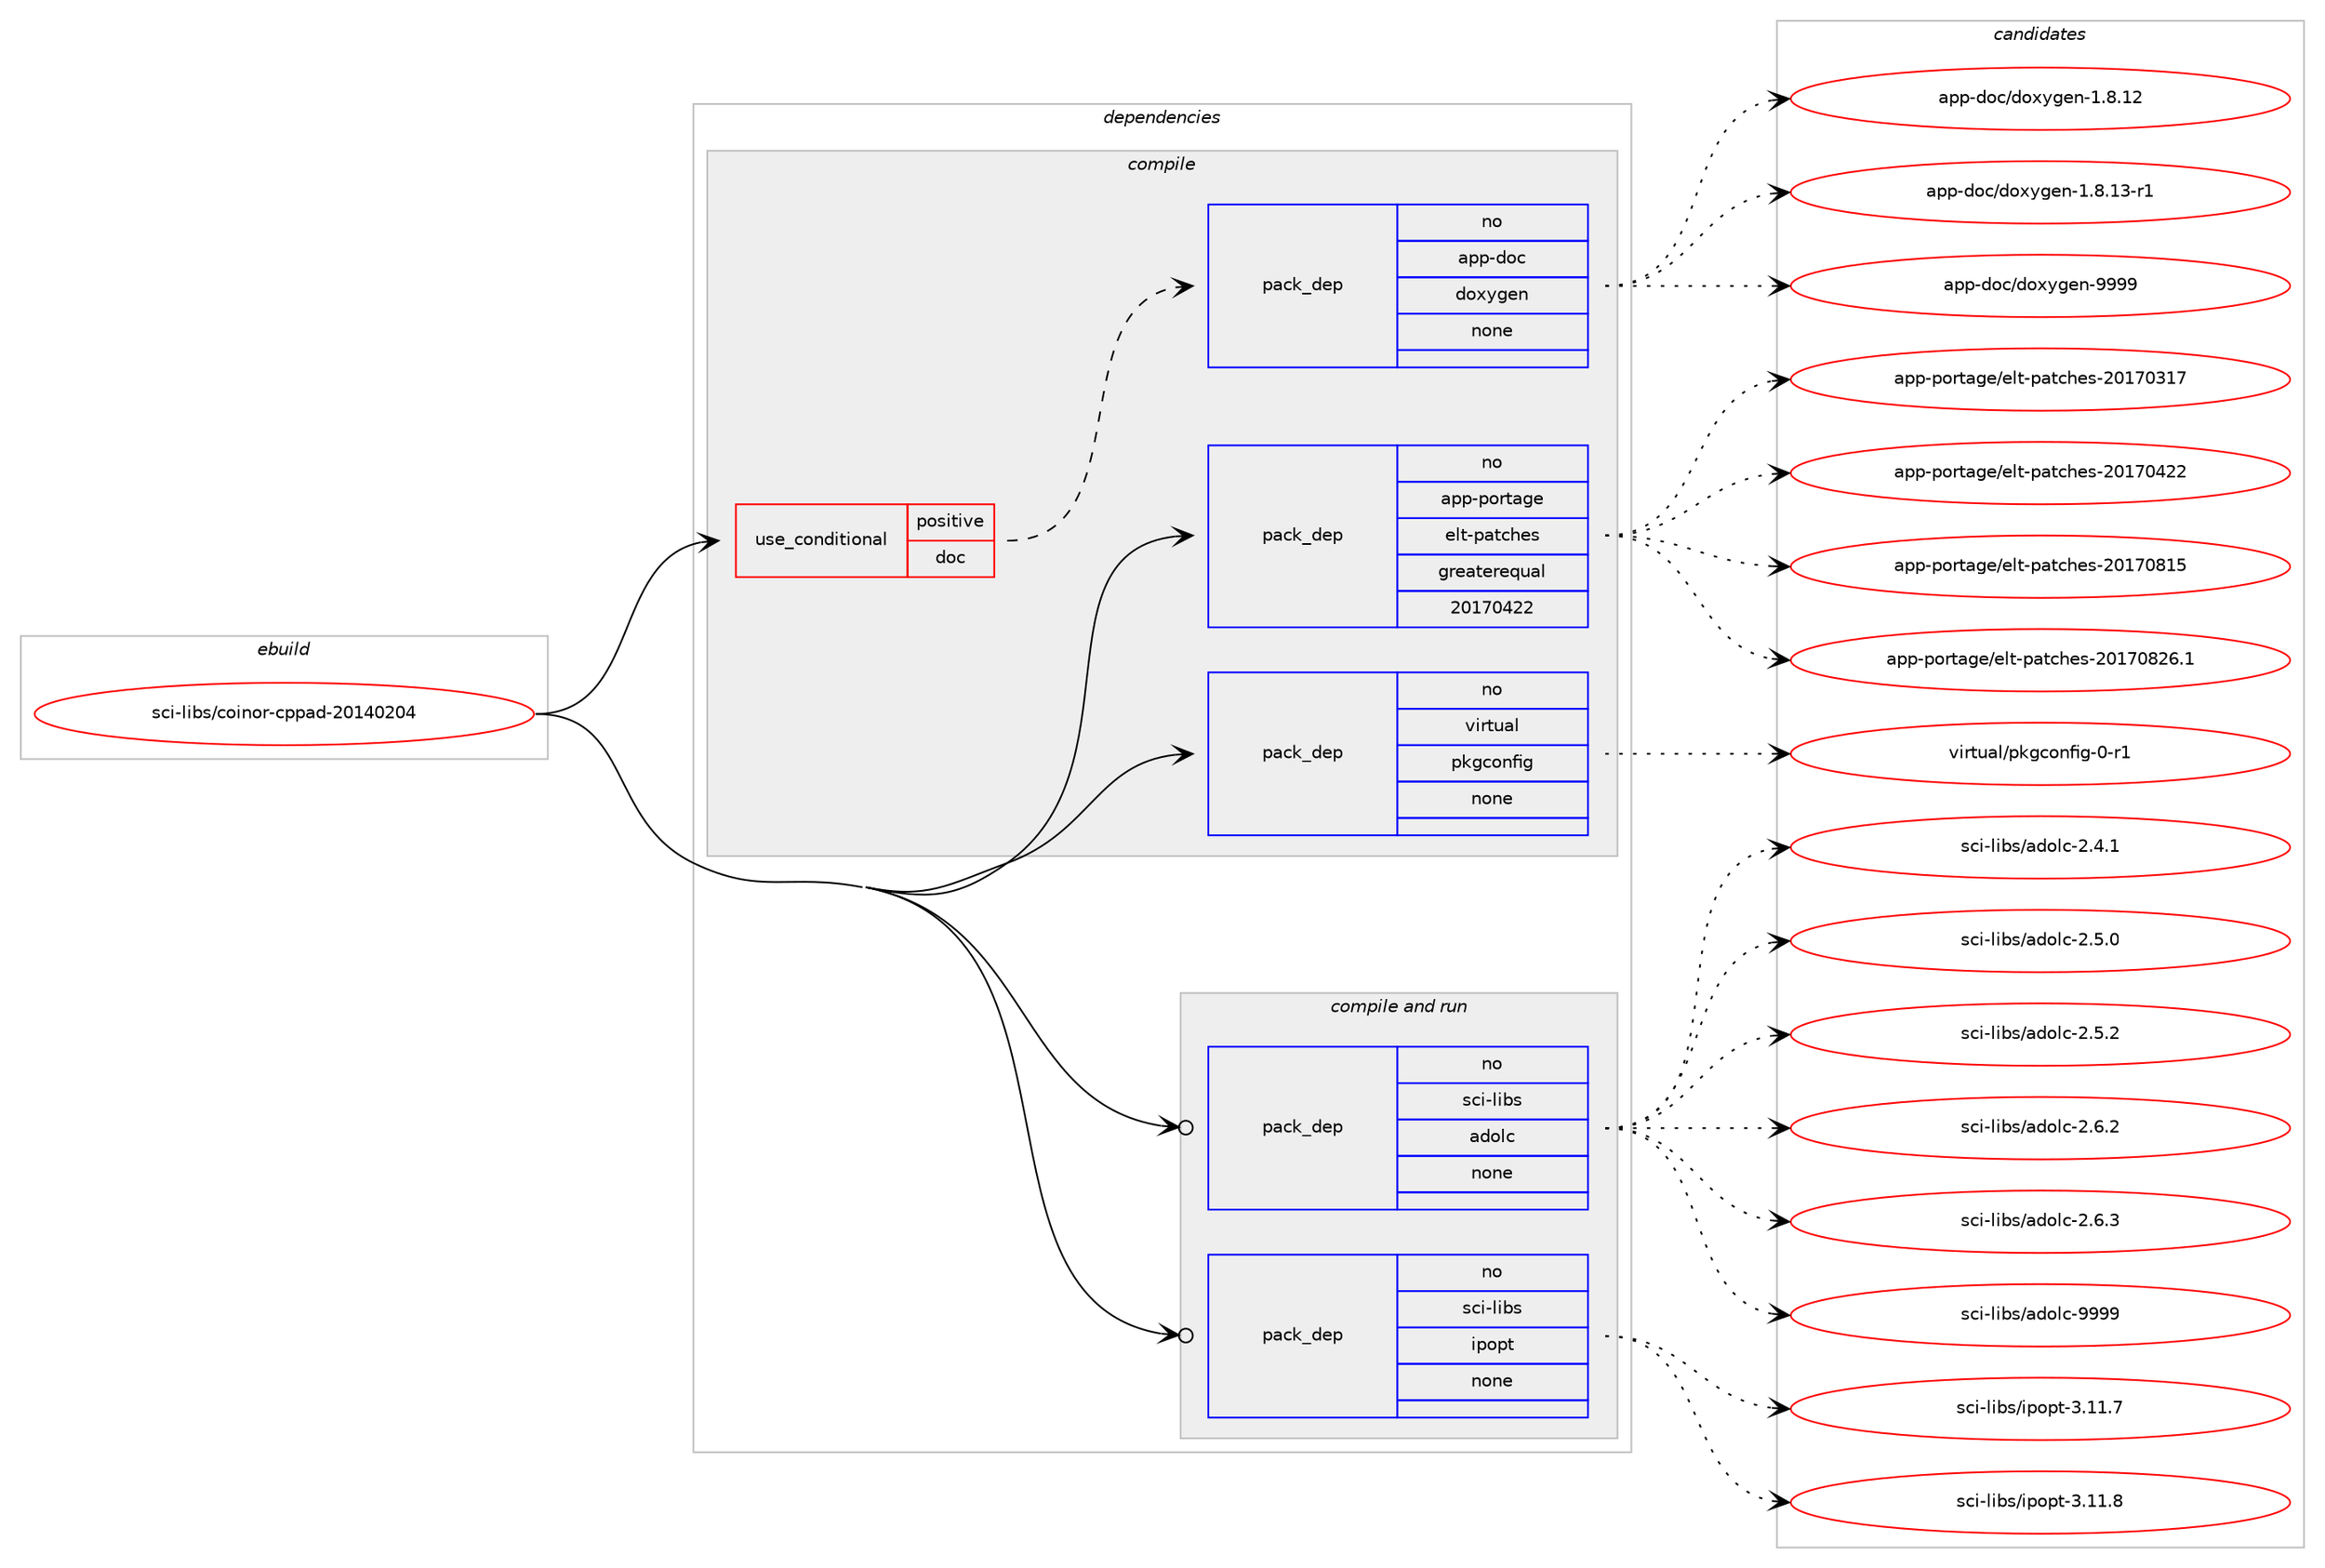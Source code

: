 digraph prolog {

# *************
# Graph options
# *************

newrank=true;
concentrate=true;
compound=true;
graph [rankdir=LR,fontname=Helvetica,fontsize=10,ranksep=1.5];#, ranksep=2.5, nodesep=0.2];
edge  [arrowhead=vee];
node  [fontname=Helvetica,fontsize=10];

# **********
# The ebuild
# **********

subgraph cluster_leftcol {
color=gray;
rank=same;
label=<<i>ebuild</i>>;
id [label="sci-libs/coinor-cppad-20140204", color=red, width=4, href="../sci-libs/coinor-cppad-20140204.svg"];
}

# ****************
# The dependencies
# ****************

subgraph cluster_midcol {
color=gray;
label=<<i>dependencies</i>>;
subgraph cluster_compile {
fillcolor="#eeeeee";
style=filled;
label=<<i>compile</i>>;
subgraph cond110297 {
dependency450676 [label=<<TABLE BORDER="0" CELLBORDER="1" CELLSPACING="0" CELLPADDING="4"><TR><TD ROWSPAN="3" CELLPADDING="10">use_conditional</TD></TR><TR><TD>positive</TD></TR><TR><TD>doc</TD></TR></TABLE>>, shape=none, color=red];
subgraph pack332534 {
dependency450677 [label=<<TABLE BORDER="0" CELLBORDER="1" CELLSPACING="0" CELLPADDING="4" WIDTH="220"><TR><TD ROWSPAN="6" CELLPADDING="30">pack_dep</TD></TR><TR><TD WIDTH="110">no</TD></TR><TR><TD>app-doc</TD></TR><TR><TD>doxygen</TD></TR><TR><TD>none</TD></TR><TR><TD></TD></TR></TABLE>>, shape=none, color=blue];
}
dependency450676:e -> dependency450677:w [weight=20,style="dashed",arrowhead="vee"];
}
id:e -> dependency450676:w [weight=20,style="solid",arrowhead="vee"];
subgraph pack332535 {
dependency450678 [label=<<TABLE BORDER="0" CELLBORDER="1" CELLSPACING="0" CELLPADDING="4" WIDTH="220"><TR><TD ROWSPAN="6" CELLPADDING="30">pack_dep</TD></TR><TR><TD WIDTH="110">no</TD></TR><TR><TD>app-portage</TD></TR><TR><TD>elt-patches</TD></TR><TR><TD>greaterequal</TD></TR><TR><TD>20170422</TD></TR></TABLE>>, shape=none, color=blue];
}
id:e -> dependency450678:w [weight=20,style="solid",arrowhead="vee"];
subgraph pack332536 {
dependency450679 [label=<<TABLE BORDER="0" CELLBORDER="1" CELLSPACING="0" CELLPADDING="4" WIDTH="220"><TR><TD ROWSPAN="6" CELLPADDING="30">pack_dep</TD></TR><TR><TD WIDTH="110">no</TD></TR><TR><TD>virtual</TD></TR><TR><TD>pkgconfig</TD></TR><TR><TD>none</TD></TR><TR><TD></TD></TR></TABLE>>, shape=none, color=blue];
}
id:e -> dependency450679:w [weight=20,style="solid",arrowhead="vee"];
}
subgraph cluster_compileandrun {
fillcolor="#eeeeee";
style=filled;
label=<<i>compile and run</i>>;
subgraph pack332537 {
dependency450680 [label=<<TABLE BORDER="0" CELLBORDER="1" CELLSPACING="0" CELLPADDING="4" WIDTH="220"><TR><TD ROWSPAN="6" CELLPADDING="30">pack_dep</TD></TR><TR><TD WIDTH="110">no</TD></TR><TR><TD>sci-libs</TD></TR><TR><TD>adolc</TD></TR><TR><TD>none</TD></TR><TR><TD></TD></TR></TABLE>>, shape=none, color=blue];
}
id:e -> dependency450680:w [weight=20,style="solid",arrowhead="odotvee"];
subgraph pack332538 {
dependency450681 [label=<<TABLE BORDER="0" CELLBORDER="1" CELLSPACING="0" CELLPADDING="4" WIDTH="220"><TR><TD ROWSPAN="6" CELLPADDING="30">pack_dep</TD></TR><TR><TD WIDTH="110">no</TD></TR><TR><TD>sci-libs</TD></TR><TR><TD>ipopt</TD></TR><TR><TD>none</TD></TR><TR><TD></TD></TR></TABLE>>, shape=none, color=blue];
}
id:e -> dependency450681:w [weight=20,style="solid",arrowhead="odotvee"];
}
subgraph cluster_run {
fillcolor="#eeeeee";
style=filled;
label=<<i>run</i>>;
}
}

# **************
# The candidates
# **************

subgraph cluster_choices {
rank=same;
color=gray;
label=<<i>candidates</i>>;

subgraph choice332534 {
color=black;
nodesep=1;
choice9711211245100111994710011112012110310111045494656464950 [label="app-doc/doxygen-1.8.12", color=red, width=4,href="../app-doc/doxygen-1.8.12.svg"];
choice97112112451001119947100111120121103101110454946564649514511449 [label="app-doc/doxygen-1.8.13-r1", color=red, width=4,href="../app-doc/doxygen-1.8.13-r1.svg"];
choice971121124510011199471001111201211031011104557575757 [label="app-doc/doxygen-9999", color=red, width=4,href="../app-doc/doxygen-9999.svg"];
dependency450677:e -> choice9711211245100111994710011112012110310111045494656464950:w [style=dotted,weight="100"];
dependency450677:e -> choice97112112451001119947100111120121103101110454946564649514511449:w [style=dotted,weight="100"];
dependency450677:e -> choice971121124510011199471001111201211031011104557575757:w [style=dotted,weight="100"];
}
subgraph choice332535 {
color=black;
nodesep=1;
choice97112112451121111141169710310147101108116451129711699104101115455048495548514955 [label="app-portage/elt-patches-20170317", color=red, width=4,href="../app-portage/elt-patches-20170317.svg"];
choice97112112451121111141169710310147101108116451129711699104101115455048495548525050 [label="app-portage/elt-patches-20170422", color=red, width=4,href="../app-portage/elt-patches-20170422.svg"];
choice97112112451121111141169710310147101108116451129711699104101115455048495548564953 [label="app-portage/elt-patches-20170815", color=red, width=4,href="../app-portage/elt-patches-20170815.svg"];
choice971121124511211111411697103101471011081164511297116991041011154550484955485650544649 [label="app-portage/elt-patches-20170826.1", color=red, width=4,href="../app-portage/elt-patches-20170826.1.svg"];
dependency450678:e -> choice97112112451121111141169710310147101108116451129711699104101115455048495548514955:w [style=dotted,weight="100"];
dependency450678:e -> choice97112112451121111141169710310147101108116451129711699104101115455048495548525050:w [style=dotted,weight="100"];
dependency450678:e -> choice97112112451121111141169710310147101108116451129711699104101115455048495548564953:w [style=dotted,weight="100"];
dependency450678:e -> choice971121124511211111411697103101471011081164511297116991041011154550484955485650544649:w [style=dotted,weight="100"];
}
subgraph choice332536 {
color=black;
nodesep=1;
choice11810511411611797108471121071039911111010210510345484511449 [label="virtual/pkgconfig-0-r1", color=red, width=4,href="../virtual/pkgconfig-0-r1.svg"];
dependency450679:e -> choice11810511411611797108471121071039911111010210510345484511449:w [style=dotted,weight="100"];
}
subgraph choice332537 {
color=black;
nodesep=1;
choice115991054510810598115479710011110899455046524649 [label="sci-libs/adolc-2.4.1", color=red, width=4,href="../sci-libs/adolc-2.4.1.svg"];
choice115991054510810598115479710011110899455046534648 [label="sci-libs/adolc-2.5.0", color=red, width=4,href="../sci-libs/adolc-2.5.0.svg"];
choice115991054510810598115479710011110899455046534650 [label="sci-libs/adolc-2.5.2", color=red, width=4,href="../sci-libs/adolc-2.5.2.svg"];
choice115991054510810598115479710011110899455046544650 [label="sci-libs/adolc-2.6.2", color=red, width=4,href="../sci-libs/adolc-2.6.2.svg"];
choice115991054510810598115479710011110899455046544651 [label="sci-libs/adolc-2.6.3", color=red, width=4,href="../sci-libs/adolc-2.6.3.svg"];
choice1159910545108105981154797100111108994557575757 [label="sci-libs/adolc-9999", color=red, width=4,href="../sci-libs/adolc-9999.svg"];
dependency450680:e -> choice115991054510810598115479710011110899455046524649:w [style=dotted,weight="100"];
dependency450680:e -> choice115991054510810598115479710011110899455046534648:w [style=dotted,weight="100"];
dependency450680:e -> choice115991054510810598115479710011110899455046534650:w [style=dotted,weight="100"];
dependency450680:e -> choice115991054510810598115479710011110899455046544650:w [style=dotted,weight="100"];
dependency450680:e -> choice115991054510810598115479710011110899455046544651:w [style=dotted,weight="100"];
dependency450680:e -> choice1159910545108105981154797100111108994557575757:w [style=dotted,weight="100"];
}
subgraph choice332538 {
color=black;
nodesep=1;
choice1159910545108105981154710511211111211645514649494655 [label="sci-libs/ipopt-3.11.7", color=red, width=4,href="../sci-libs/ipopt-3.11.7.svg"];
choice1159910545108105981154710511211111211645514649494656 [label="sci-libs/ipopt-3.11.8", color=red, width=4,href="../sci-libs/ipopt-3.11.8.svg"];
dependency450681:e -> choice1159910545108105981154710511211111211645514649494655:w [style=dotted,weight="100"];
dependency450681:e -> choice1159910545108105981154710511211111211645514649494656:w [style=dotted,weight="100"];
}
}

}
